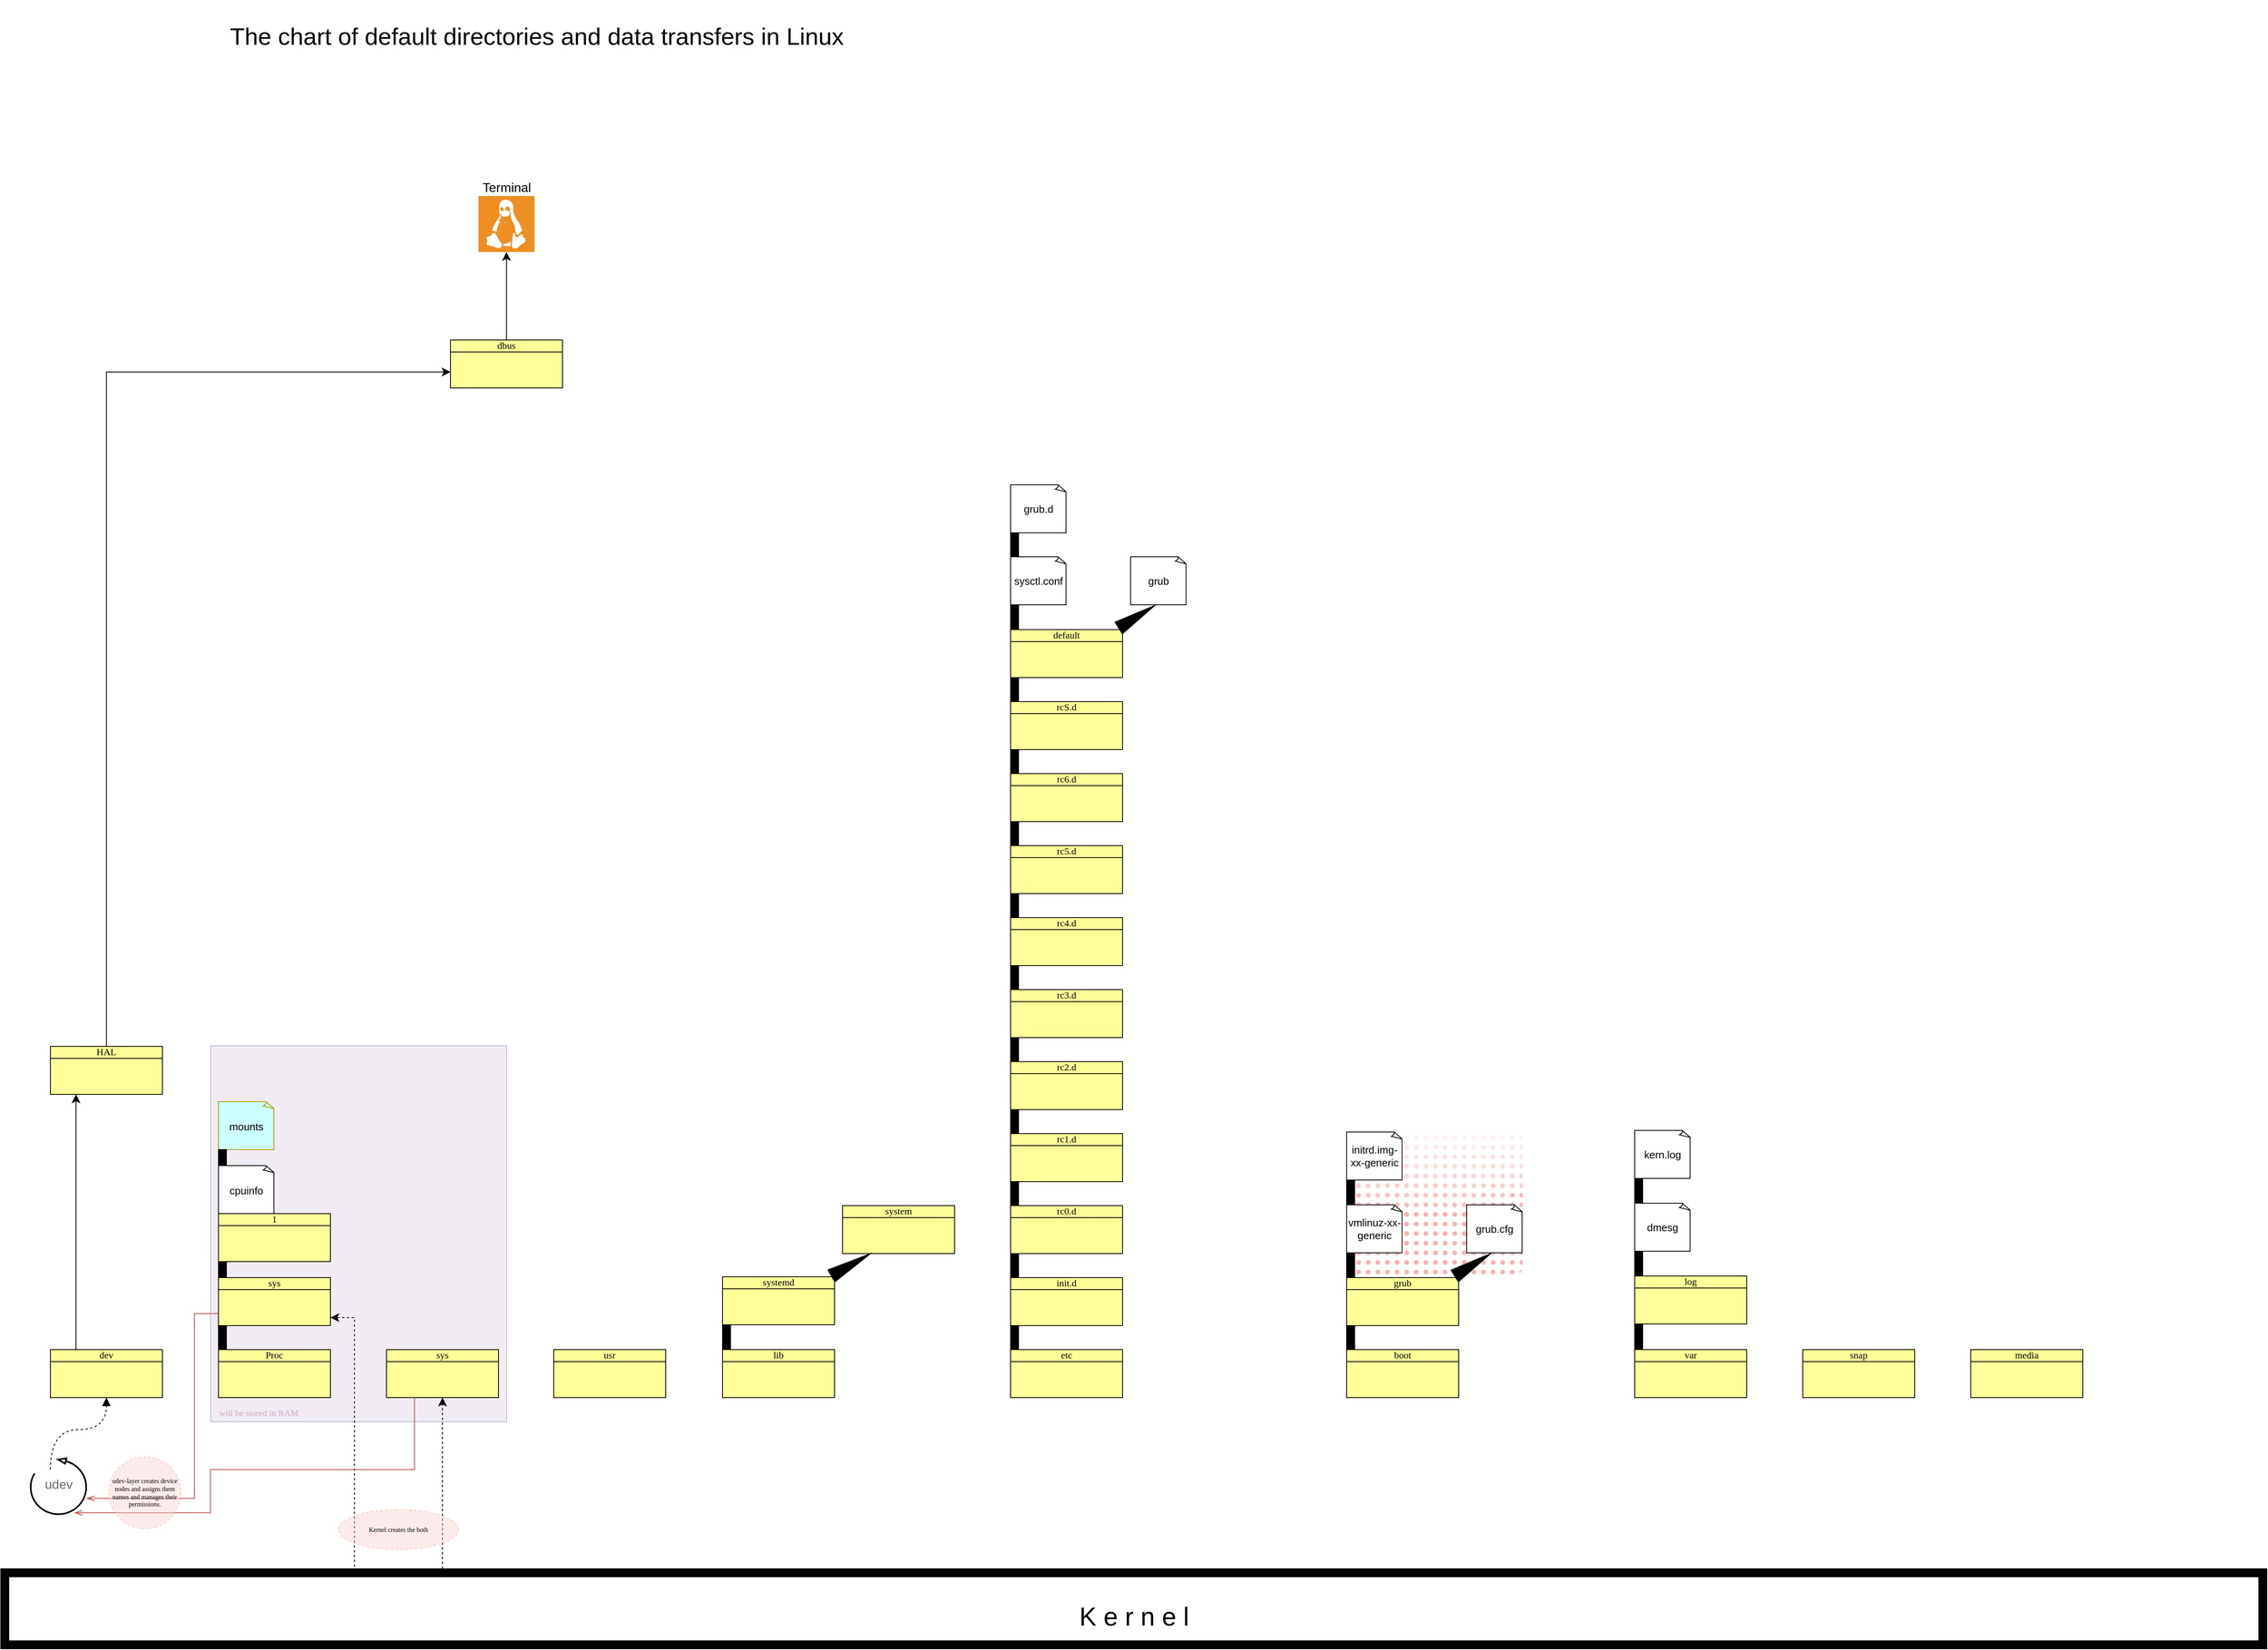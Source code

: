 <mxfile version="22.1.11" type="github">
  <diagram id="07fea595-8f29-1299-0266-81d95cde20df" name="Page-1">
    <mxGraphModel dx="3951" dy="2413" grid="1" gridSize="10" guides="1" tooltips="1" connect="1" arrows="1" fold="1" page="1" pageScale="1" pageWidth="1169" pageHeight="827" background="#ffffff" math="0" shadow="0">
      <root>
        <mxCell id="0" />
        <mxCell id="1" parent="0" />
        <mxCell id="UHulExDoLJq-W7tsx6bJ-13" value="" style="rounded=1;whiteSpace=wrap;html=1;fontSize=16;arcSize=8;fillColor=#FAB2AF;strokeColor=none;fillStyle=dots;dashed=1;glass=1;shadow=0;perimeterSpacing=1;" vertex="1" parent="1">
          <mxGeometry x="1640" y="585" width="220" height="185" as="geometry" />
        </mxCell>
        <mxCell id="gFmoWF3cjkSiKpW6BkcZ-7" value="grub.cfg" style="whiteSpace=wrap;html=1;shape=mxgraph.basic.document;fontSize=13;" parent="1" vertex="1">
          <mxGeometry x="1790" y="679" width="70" height="60" as="geometry" />
        </mxCell>
        <mxCell id="HTWnhOGaE7zrA0Xf9so1-1" value="&lt;font style=&quot;font-size: 11px;&quot; color=&quot;#cda2be&quot;&gt;will be stored in RAM&lt;/font&gt;" style="rounded=0;whiteSpace=wrap;html=1;fontSize=12;fillColor=#e1d5e7;strokeColor=#8080c0;glass=0;shadow=0;fillOpacity=45;strokeWidth=0.5;verticalAlign=bottom;labelPosition=center;verticalLabelPosition=middle;align=center;textDirection=ltr;spacing=4;horizontal=1;spacingLeft=-249;fontFamily=Verdana;spacingTop=11;" parent="1" vertex="1">
          <mxGeometry x="220" y="480" width="370" height="470" as="geometry" />
        </mxCell>
        <mxCell id="ZKwDwrUEBNnavj5RqwG0-218" value="Terminal" style="shadow=0;dashed=0;html=1;strokeColor=none;fillColor=#EF8F21;labelPosition=center;verticalLabelPosition=bottom;verticalAlign=top;align=center;outlineConnect=0;shape=mxgraph.veeam.linux;fontSize=16;spacing=-95;" parent="1" vertex="1">
          <mxGeometry x="555" y="-582" width="70" height="70" as="geometry" />
        </mxCell>
        <mxCell id="ZKwDwrUEBNnavj5RqwG0-242" style="edgeStyle=none;curved=1;rounded=0;orthogonalLoop=1;jettySize=auto;html=1;fontSize=12;startSize=8;endSize=8;" parent="1" source="ZKwDwrUEBNnavj5RqwG0-221" target="ZKwDwrUEBNnavj5RqwG0-218" edge="1">
          <mxGeometry relative="1" as="geometry" />
        </mxCell>
        <mxCell id="ZKwDwrUEBNnavj5RqwG0-221" value="&lt;font style=&quot;font-size: 12px;&quot;&gt;dbus&lt;/font&gt;" style="outlineConnect=0;fillColor=#ffff99;shape=mxgraph.archimate.businessObject;overflow=fill;spacing=25;spacingRight=0;spacingTop=9;spacingBottom=9;spacingLeft=5;html=1;whiteSpace=wrap;labelPosition=center;verticalLabelPosition=middle;align=center;verticalAlign=middle;fontSize=12;fontFamily=Verdana;" parent="1" vertex="1">
          <mxGeometry x="520" y="-402" width="140" height="60" as="geometry" />
        </mxCell>
        <mxCell id="ZKwDwrUEBNnavj5RqwG0-244" style="edgeStyle=orthogonalEdgeStyle;rounded=0;orthogonalLoop=1;jettySize=auto;html=1;fontSize=12;startSize=8;endSize=8;exitX=0.5;exitY=0;exitDx=0;exitDy=0;exitPerimeter=0;" parent="1" source="ZKwDwrUEBNnavj5RqwG0-222" target="ZKwDwrUEBNnavj5RqwG0-221" edge="1">
          <mxGeometry relative="1" as="geometry">
            <Array as="points">
              <mxPoint x="90" y="-362" />
            </Array>
            <mxPoint x="90" y="19" as="sourcePoint" />
          </mxGeometry>
        </mxCell>
        <mxCell id="ZKwDwrUEBNnavj5RqwG0-222" value="HAL" style="outlineConnect=0;fillColor=#ffff99;shape=mxgraph.archimate.businessObject;overflow=fill;spacing=24;spacingRight=0;spacingTop=16;spacingBottom=9;spacingLeft=5;html=1;whiteSpace=wrap;labelPosition=center;verticalLabelPosition=middle;align=center;verticalAlign=middle;fontFamily=Verdana;" parent="1" vertex="1">
          <mxGeometry x="20" y="481" width="140" height="60" as="geometry" />
        </mxCell>
        <mxCell id="ZKwDwrUEBNnavj5RqwG0-243" style="edgeStyle=none;curved=1;rounded=0;orthogonalLoop=1;jettySize=auto;html=1;fontSize=12;startSize=8;endSize=8;" parent="1" edge="1">
          <mxGeometry relative="1" as="geometry">
            <mxPoint x="52" y="860" as="sourcePoint" />
            <mxPoint x="52" y="541" as="targetPoint" />
          </mxGeometry>
        </mxCell>
        <mxCell id="ZKwDwrUEBNnavj5RqwG0-223" value="dev" style="outlineConnect=0;fillColor=#ffff99;shape=mxgraph.archimate.businessObject;overflow=fill;spacing=25;spacingRight=0;spacingTop=9;spacingBottom=9;spacingLeft=5;html=1;whiteSpace=wrap;labelPosition=center;verticalLabelPosition=middle;align=center;verticalAlign=middle;fontSize=12;fontFamily=Verdana;" parent="1" vertex="1">
          <mxGeometry x="20" y="860" width="140" height="60" as="geometry" />
        </mxCell>
        <mxCell id="ZKwDwrUEBNnavj5RqwG0-224" value="&lt;font style=&quot;font-size: 32px;&quot;&gt;K e r n e l&lt;/font&gt;" style="verticalLabelPosition=bottom;html=1;verticalAlign=top;align=center;shape=mxgraph.floorplan.room;fillColor=strokeColor;fontSize=20;spacing=-64;" parent="1" vertex="1">
          <mxGeometry x="-42" y="1134" width="2832" height="100" as="geometry" />
        </mxCell>
        <mxCell id="ZKwDwrUEBNnavj5RqwG0-226" value="&lt;div style=&quot;font-size: 12px;&quot;&gt;Proc&lt;/div&gt;" style="outlineConnect=0;fillColor=#ffff99;shape=mxgraph.archimate.businessObject;overflow=fill;spacing=25;spacingRight=0;spacingTop=9;spacingBottom=9;spacingLeft=5;html=1;whiteSpace=wrap;labelPosition=center;verticalLabelPosition=middle;align=center;verticalAlign=middle;fontSize=12;fontFamily=Verdana;" parent="1" vertex="1">
          <mxGeometry x="230" y="860" width="140" height="60" as="geometry" />
        </mxCell>
        <mxCell id="ZKwDwrUEBNnavj5RqwG0-227" value="sys" style="outlineConnect=0;fillColor=#ffff99;shape=mxgraph.archimate.businessObject;overflow=fill;spacing=25;spacingRight=0;spacingTop=9;spacingBottom=9;spacingLeft=5;html=1;whiteSpace=wrap;labelPosition=center;verticalLabelPosition=middle;align=center;verticalAlign=middle;fontSize=12;fontFamily=Verdana;" parent="1" vertex="1">
          <mxGeometry x="230" y="770" width="140" height="60" as="geometry" />
        </mxCell>
        <mxCell id="ZKwDwrUEBNnavj5RqwG0-228" value="" style="verticalLabelPosition=bottom;html=1;verticalAlign=top;align=center;shape=mxgraph.floorplan.wall;fillColor=strokeColor;direction=south;fontSize=16;fontFamily=Verdana;" parent="1" vertex="1">
          <mxGeometry x="230" y="830" width="10" height="30" as="geometry" />
        </mxCell>
        <mxCell id="ZKwDwrUEBNnavj5RqwG0-229" value="sys" style="outlineConnect=0;fillColor=#ffff99;shape=mxgraph.archimate.businessObject;overflow=fill;spacing=25;spacingRight=0;spacingTop=9;spacingBottom=9;spacingLeft=5;html=1;whiteSpace=wrap;labelPosition=center;verticalLabelPosition=middle;align=center;verticalAlign=middle;fontSize=12;fontFamily=Verdana;" parent="1" vertex="1">
          <mxGeometry x="440" y="860" width="140" height="60" as="geometry" />
        </mxCell>
        <mxCell id="ZKwDwrUEBNnavj5RqwG0-230" value="usr" style="outlineConnect=0;fillColor=#ffff99;shape=mxgraph.archimate.businessObject;overflow=fill;spacing=25;spacingRight=0;spacingTop=9;spacingBottom=9;spacingLeft=5;html=1;whiteSpace=wrap;labelPosition=center;verticalLabelPosition=middle;align=center;verticalAlign=middle;fontSize=12;fontFamily=Verdana;" parent="1" vertex="1">
          <mxGeometry x="649" y="860" width="140" height="60" as="geometry" />
        </mxCell>
        <mxCell id="ZKwDwrUEBNnavj5RqwG0-231" value="lib" style="outlineConnect=0;fillColor=#ffff99;shape=mxgraph.archimate.businessObject;overflow=fill;spacing=25;spacingRight=0;spacingTop=9;spacingBottom=9;spacingLeft=5;html=1;whiteSpace=wrap;labelPosition=center;verticalLabelPosition=middle;align=center;verticalAlign=middle;fontSize=12;fontFamily=Verdana;" parent="1" vertex="1">
          <mxGeometry x="860" y="860" width="140" height="60" as="geometry" />
        </mxCell>
        <mxCell id="ZKwDwrUEBNnavj5RqwG0-232" value="etc" style="outlineConnect=0;fillColor=#ffff99;shape=mxgraph.archimate.businessObject;overflow=fill;spacing=25;spacingRight=0;spacingTop=9;spacingBottom=9;spacingLeft=5;html=1;whiteSpace=wrap;labelPosition=center;verticalLabelPosition=middle;align=center;verticalAlign=middle;fontSize=12;fontFamily=Verdana;" parent="1" vertex="1">
          <mxGeometry x="1220" y="860" width="140" height="60" as="geometry" />
        </mxCell>
        <mxCell id="ZKwDwrUEBNnavj5RqwG0-234" style="edgeStyle=orthogonalEdgeStyle;rounded=0;orthogonalLoop=1;jettySize=auto;html=1;entryX=0.5;entryY=1;entryDx=0;entryDy=0;entryPerimeter=0;fontSize=12;startSize=8;endSize=8;dashed=1;" parent="1" source="ZKwDwrUEBNnavj5RqwG0-224" target="ZKwDwrUEBNnavj5RqwG0-229" edge="1">
          <mxGeometry relative="1" as="geometry">
            <Array as="points">
              <mxPoint x="510" y="1050" />
              <mxPoint x="510" y="1050" />
            </Array>
          </mxGeometry>
        </mxCell>
        <mxCell id="ZKwDwrUEBNnavj5RqwG0-236" style="edgeStyle=orthogonalEdgeStyle;rounded=0;orthogonalLoop=1;jettySize=auto;html=1;fontSize=12;startSize=8;endSize=8;exitX=0.165;exitY=0.022;exitDx=0;exitDy=0;exitPerimeter=0;entryX=1;entryY=0.833;entryDx=0;entryDy=0;entryPerimeter=0;dashed=1;" parent="1" source="ZKwDwrUEBNnavj5RqwG0-224" target="ZKwDwrUEBNnavj5RqwG0-227" edge="1">
          <mxGeometry relative="1" as="geometry">
            <mxPoint x="400" y="1070" as="sourcePoint" />
            <mxPoint x="370" y="790" as="targetPoint" />
            <Array as="points">
              <mxPoint x="400" y="1136" />
              <mxPoint x="400" y="820" />
            </Array>
          </mxGeometry>
        </mxCell>
        <mxCell id="ZKwDwrUEBNnavj5RqwG0-245" value="&lt;font style=&quot;font-size: 8px;&quot;&gt;Kernel creates the both&lt;font style=&quot;font-size: 8px;&quot;&gt;&lt;br style=&quot;font-size: 8px;&quot;&gt;&lt;/font&gt;&lt;/font&gt;" style="ellipse;whiteSpace=wrap;html=1;fontSize=8;fillColor=#f8cecc;strokeColor=#ff8040;opacity=40;fillStyle=auto;gradientColor=none;dashed=1;strokeWidth=1;fontStyle=0;fontFamily=Verdana;labelBorderColor=none;labelBackgroundColor=none;" parent="1" vertex="1">
          <mxGeometry x="380" y="1060" width="150" height="50" as="geometry" />
        </mxCell>
        <mxCell id="ZKwDwrUEBNnavj5RqwG0-246" value="&lt;font style=&quot;font-size: 30px;&quot;&gt;The chart of default directories and data transfers in Linux &lt;/font&gt;" style="text;strokeColor=none;fillColor=none;html=1;align=center;verticalAlign=middle;whiteSpace=wrap;rounded=0;fontSize=16;" parent="1" vertex="1">
          <mxGeometry x="133" y="-827" width="990" height="90" as="geometry" />
        </mxCell>
        <mxCell id="HTWnhOGaE7zrA0Xf9so1-11" value="" style="verticalLabelPosition=bottom;html=1;verticalAlign=top;align=center;shape=mxgraph.floorplan.wall;fillColor=strokeColor;direction=south;fontSize=16;fontFamily=Verdana;" parent="1" vertex="1">
          <mxGeometry x="230" y="750" width="10" height="19" as="geometry" />
        </mxCell>
        <mxCell id="HTWnhOGaE7zrA0Xf9so1-12" value="&lt;font style=&quot;font-size: 13px;&quot;&gt;cpuinfo&lt;/font&gt;" style="whiteSpace=wrap;html=1;shape=mxgraph.basic.document;fontSize=16;" parent="1" vertex="1">
          <mxGeometry x="230" y="630" width="70" height="60" as="geometry" />
        </mxCell>
        <mxCell id="HTWnhOGaE7zrA0Xf9so1-14" value="" style="endArrow=block;html=1;endFill=1;startArrow=none;startFill=0;edgeStyle=elbowEdgeStyle;elbow=vertical;dashed=1;rounded=0;fontSize=12;startSize=8;endSize=8;curved=1;entryX=0.5;entryY=1;entryDx=0;entryDy=0;entryPerimeter=0;" parent="1" target="ZKwDwrUEBNnavj5RqwG0-223" edge="1">
          <mxGeometry width="100" height="75" relative="1" as="geometry">
            <mxPoint x="20" y="1010" as="sourcePoint" />
            <mxPoint x="90" y="950" as="targetPoint" />
            <Array as="points">
              <mxPoint x="30" y="960" />
            </Array>
          </mxGeometry>
        </mxCell>
        <mxCell id="HTWnhOGaE7zrA0Xf9so1-17" value="udev" style="verticalLabelPosition=bottom;html=1;verticalAlign=top;strokeWidth=2;shape=mxgraph.lean_mapping.physical_pull;pointerEvents=1;fontSize=16;rotation=0;textDirection=ltr;direction=south;flipH=1;flipV=1;spacingTop=-54;fontColor=#696969;" parent="1" vertex="1">
          <mxGeometry x="-5" y="996" width="70" height="70" as="geometry" />
        </mxCell>
        <mxCell id="HTWnhOGaE7zrA0Xf9so1-19" value="" style="edgeStyle=orthogonalEdgeStyle;html=1;endArrow=openThin;elbow=vertical;startArrow=none;endFill=0;strokeColor=#b85450;rounded=0;fontSize=12;startSize=8;endSize=8;exitX=0.25;exitY=1;exitDx=0;exitDy=0;exitPerimeter=0;fillColor=#f8cecc;entryX=0.029;entryY=0.786;entryDx=0;entryDy=0;entryPerimeter=0;" parent="1" source="ZKwDwrUEBNnavj5RqwG0-229" target="HTWnhOGaE7zrA0Xf9so1-17" edge="1">
          <mxGeometry width="100" relative="1" as="geometry">
            <mxPoint x="160" y="991.667" as="sourcePoint" />
            <mxPoint x="60" y="1064" as="targetPoint" />
            <Array as="points">
              <mxPoint x="475" y="1010" />
              <mxPoint x="220" y="1010" />
              <mxPoint x="220" y="1064" />
            </Array>
          </mxGeometry>
        </mxCell>
        <mxCell id="HTWnhOGaE7zrA0Xf9so1-20" value="" style="edgeStyle=orthogonalEdgeStyle;html=1;endArrow=openThin;elbow=vertical;startArrow=none;endFill=0;strokeColor=#b85450;rounded=0;fontSize=12;startSize=8;endSize=8;exitX=0;exitY=0.75;exitDx=0;exitDy=0;exitPerimeter=0;fillColor=#f8cecc;entryX=0.286;entryY=1;entryDx=0;entryDy=0;entryPerimeter=0;gradientColor=#ea6b66;" parent="1" source="ZKwDwrUEBNnavj5RqwG0-227" target="HTWnhOGaE7zrA0Xf9so1-17" edge="1">
          <mxGeometry width="100" relative="1" as="geometry">
            <mxPoint x="190" y="830" as="sourcePoint" />
            <mxPoint x="110" y="1020" as="targetPoint" />
            <Array as="points">
              <mxPoint x="200" y="815" />
              <mxPoint x="200" y="1046" />
            </Array>
          </mxGeometry>
        </mxCell>
        <mxCell id="HTWnhOGaE7zrA0Xf9so1-21" value="&lt;font style=&quot;font-size: 13px;&quot;&gt;mounts&lt;/font&gt;" style="whiteSpace=wrap;html=1;shape=mxgraph.basic.document;fontSize=16;fillColor=#CCFFFF;strokeColor=#B09500;fontColor=#000000;" parent="1" vertex="1">
          <mxGeometry x="230" y="550" width="70" height="60" as="geometry" />
        </mxCell>
        <mxCell id="HTWnhOGaE7zrA0Xf9so1-22" value="" style="verticalLabelPosition=bottom;html=1;verticalAlign=top;align=center;shape=mxgraph.floorplan.wall;fillColor=strokeColor;direction=south;fontSize=16;fontFamily=Verdana;" parent="1" vertex="1">
          <mxGeometry x="230" y="610" width="10" height="19" as="geometry" />
        </mxCell>
        <mxCell id="HTWnhOGaE7zrA0Xf9so1-23" value="" style="verticalLabelPosition=bottom;html=1;verticalAlign=top;align=center;shape=mxgraph.floorplan.wall;fillColor=strokeColor;direction=south;fontSize=16;fontFamily=Verdana;" parent="1" vertex="1">
          <mxGeometry x="1220" y="830" width="10" height="30" as="geometry" />
        </mxCell>
        <mxCell id="HTWnhOGaE7zrA0Xf9so1-24" value="sysctl.conf" style="whiteSpace=wrap;html=1;shape=mxgraph.basic.document;fontSize=13;" parent="1" vertex="1">
          <mxGeometry x="1220" y="-131" width="70" height="60" as="geometry" />
        </mxCell>
        <mxCell id="HTWnhOGaE7zrA0Xf9so1-25" value="udev-layer creates device nodes and assigns them names and manages their permissions." style="ellipse;whiteSpace=wrap;html=1;fontSize=8;fillColor=#f8cecc;strokeColor=#ff8040;opacity=40;fillStyle=auto;gradientColor=none;dashed=1;strokeWidth=1;fontStyle=0;fontFamily=Verdana;labelBorderColor=none;labelBackgroundColor=none;" parent="1" vertex="1">
          <mxGeometry x="93" y="994" width="90" height="90" as="geometry" />
        </mxCell>
        <mxCell id="-j2Ckfl4-id5HFxG22mZ-1" value="var" style="outlineConnect=0;fillColor=#ffff99;shape=mxgraph.archimate.businessObject;overflow=fill;spacing=25;spacingRight=0;spacingTop=9;spacingBottom=9;spacingLeft=5;html=1;whiteSpace=wrap;labelPosition=center;verticalLabelPosition=middle;align=center;verticalAlign=middle;fontSize=12;fontFamily=Verdana;" parent="1" vertex="1">
          <mxGeometry x="2000" y="860" width="140" height="60" as="geometry" />
        </mxCell>
        <mxCell id="4TEvs44_imnydxZ_aiSz-2" value="&lt;div&gt;systemd&lt;/div&gt;" style="outlineConnect=0;fillColor=#ffff99;shape=mxgraph.archimate.businessObject;overflow=fill;spacing=25;spacingRight=0;spacingTop=9;spacingBottom=9;spacingLeft=5;html=1;whiteSpace=wrap;labelPosition=center;verticalLabelPosition=middle;align=center;verticalAlign=middle;fontSize=12;fontFamily=Verdana;" parent="1" vertex="1">
          <mxGeometry x="860" y="769" width="140" height="60" as="geometry" />
        </mxCell>
        <mxCell id="4TEvs44_imnydxZ_aiSz-3" value="" style="verticalLabelPosition=bottom;html=1;verticalAlign=top;align=center;shape=mxgraph.floorplan.wall;fillColor=strokeColor;direction=south;fontSize=16;fontFamily=Verdana;" parent="1" vertex="1">
          <mxGeometry x="860" y="829" width="10" height="30" as="geometry" />
        </mxCell>
        <mxCell id="4TEvs44_imnydxZ_aiSz-4" value="1" style="outlineConnect=0;fillColor=#ffff99;shape=mxgraph.archimate.businessObject;overflow=fill;spacing=25;spacingRight=0;spacingTop=9;spacingBottom=9;spacingLeft=5;html=1;whiteSpace=wrap;labelPosition=center;verticalLabelPosition=middle;align=center;verticalAlign=middle;fontSize=12;fontFamily=Verdana;" parent="1" vertex="1">
          <mxGeometry x="230" y="690" width="140" height="60" as="geometry" />
        </mxCell>
        <mxCell id="4TEvs44_imnydxZ_aiSz-5" value="&lt;div&gt;system&lt;/div&gt;" style="outlineConnect=0;fillColor=#ffff99;shape=mxgraph.archimate.businessObject;overflow=fill;spacing=25;spacingRight=0;spacingTop=9;spacingBottom=9;spacingLeft=5;html=1;whiteSpace=wrap;labelPosition=center;verticalLabelPosition=middle;align=center;verticalAlign=middle;fontSize=12;fontFamily=Verdana;" parent="1" vertex="1">
          <mxGeometry x="1010" y="680" width="140" height="60" as="geometry" />
        </mxCell>
        <mxCell id="4TEvs44_imnydxZ_aiSz-8" value="snap" style="outlineConnect=0;fillColor=#ffff99;shape=mxgraph.archimate.businessObject;overflow=fill;spacing=25;spacingRight=0;spacingTop=9;spacingBottom=9;spacingLeft=5;html=1;whiteSpace=wrap;labelPosition=center;verticalLabelPosition=middle;align=center;verticalAlign=middle;fontSize=12;fontFamily=Verdana;" parent="1" vertex="1">
          <mxGeometry x="2210" y="860" width="140" height="60" as="geometry" />
        </mxCell>
        <mxCell id="4TEvs44_imnydxZ_aiSz-9" value="vmlinuz-xx-generic" style="whiteSpace=wrap;html=1;shape=mxgraph.basic.document;fontSize=13;" parent="1" vertex="1">
          <mxGeometry x="1640" y="679" width="70" height="60" as="geometry" />
        </mxCell>
        <mxCell id="4TEvs44_imnydxZ_aiSz-11" value="initrd.img-xx-generic" style="whiteSpace=wrap;html=1;shape=mxgraph.basic.document;fontSize=13;" parent="1" vertex="1">
          <mxGeometry x="1640" y="588" width="70" height="60" as="geometry" />
        </mxCell>
        <mxCell id="4TEvs44_imnydxZ_aiSz-12" value="" style="verticalLabelPosition=bottom;html=1;verticalAlign=top;align=center;shape=mxgraph.floorplan.wall;fillColor=strokeColor;direction=south;fontSize=16;fontFamily=Verdana;" parent="1" vertex="1">
          <mxGeometry x="1640" y="649" width="10" height="30" as="geometry" />
        </mxCell>
        <mxCell id="4TEvs44_imnydxZ_aiSz-13" value="media" style="outlineConnect=0;fillColor=#ffff99;shape=mxgraph.archimate.businessObject;overflow=fill;spacing=25;spacingRight=0;spacingTop=9;spacingBottom=9;spacingLeft=5;html=1;whiteSpace=wrap;labelPosition=center;verticalLabelPosition=middle;align=center;verticalAlign=middle;fontSize=12;fontFamily=Verdana;" parent="1" vertex="1">
          <mxGeometry x="2420" y="860" width="140" height="60" as="geometry" />
        </mxCell>
        <mxCell id="4TEvs44_imnydxZ_aiSz-14" value="" style="verticalLabelPosition=bottom;html=1;verticalAlign=top;align=center;shape=mxgraph.floorplan.wall;fillColor=strokeColor;direction=south;fontSize=16;fontFamily=Verdana;" parent="1" vertex="1">
          <mxGeometry x="2000" y="829" width="10" height="30" as="geometry" />
        </mxCell>
        <mxCell id="4TEvs44_imnydxZ_aiSz-15" value="log" style="outlineConnect=0;fillColor=#ffff99;shape=mxgraph.archimate.businessObject;overflow=fill;spacing=25;spacingRight=0;spacingTop=9;spacingBottom=9;spacingLeft=5;html=1;whiteSpace=wrap;labelPosition=center;verticalLabelPosition=middle;align=center;verticalAlign=middle;fontSize=12;fontFamily=Verdana;" parent="1" vertex="1">
          <mxGeometry x="2000" y="768" width="140" height="60" as="geometry" />
        </mxCell>
        <mxCell id="4TEvs44_imnydxZ_aiSz-16" value="dmesg" style="whiteSpace=wrap;html=1;shape=mxgraph.basic.document;fontSize=13;" parent="1" vertex="1">
          <mxGeometry x="2000" y="677" width="70" height="60" as="geometry" />
        </mxCell>
        <mxCell id="4TEvs44_imnydxZ_aiSz-17" value="kern.log" style="whiteSpace=wrap;html=1;shape=mxgraph.basic.document;fontSize=13;" parent="1" vertex="1">
          <mxGeometry x="2000" y="586" width="70" height="60" as="geometry" />
        </mxCell>
        <mxCell id="4TEvs44_imnydxZ_aiSz-18" value="" style="verticalLabelPosition=bottom;html=1;verticalAlign=top;align=center;shape=mxgraph.floorplan.wall;fillColor=strokeColor;direction=south;fontSize=16;fontFamily=Verdana;" parent="1" vertex="1">
          <mxGeometry x="2000" y="647" width="10" height="30" as="geometry" />
        </mxCell>
        <mxCell id="4TEvs44_imnydxZ_aiSz-19" value="" style="verticalLabelPosition=bottom;html=1;verticalAlign=top;align=center;shape=mxgraph.floorplan.wall;fillColor=strokeColor;direction=south;fontSize=16;fontFamily=Verdana;" parent="1" vertex="1">
          <mxGeometry x="2000" y="738" width="10" height="30" as="geometry" />
        </mxCell>
        <mxCell id="4TEvs44_imnydxZ_aiSz-22" value="" style="shape=mxgraph.arrows2.wedgeArrow;html=1;bendable=0;startWidth=8.704;fillColor=strokeColor;defaultFillColor=invert;defaultGradientColor=invert;rounded=0;fontSize=12;startSize=8;endSize=8;curved=1;exitX=1;exitY=0;exitDx=-2.9;exitDy=2.9;exitPerimeter=0;entryX=0.25;entryY=1;entryDx=0;entryDy=0;entryPerimeter=0;" parent="1" target="4TEvs44_imnydxZ_aiSz-5" edge="1">
          <mxGeometry width="100" height="100" relative="1" as="geometry">
            <mxPoint x="996.0" y="767.95" as="sourcePoint" />
            <mxPoint x="996" y="740" as="targetPoint" />
          </mxGeometry>
        </mxCell>
        <mxCell id="etzz7ZQ8cBHT2efS20bH-1" value="" style="verticalLabelPosition=bottom;html=1;verticalAlign=top;align=center;shape=mxgraph.floorplan.wall;fillColor=strokeColor;direction=south;fontSize=16;fontFamily=Verdana;" parent="1" vertex="1">
          <mxGeometry x="1220" y="-161" width="10" height="30" as="geometry" />
        </mxCell>
        <mxCell id="etzz7ZQ8cBHT2efS20bH-2" value="init.d" style="outlineConnect=0;fillColor=#ffff99;shape=mxgraph.archimate.businessObject;overflow=fill;spacing=25;spacingRight=0;spacingTop=9;spacingBottom=9;spacingLeft=5;html=1;whiteSpace=wrap;labelPosition=center;verticalLabelPosition=middle;align=center;verticalAlign=middle;fontSize=12;fontFamily=Verdana;" parent="1" vertex="1">
          <mxGeometry x="1220" y="770" width="140" height="60" as="geometry" />
        </mxCell>
        <mxCell id="etzz7ZQ8cBHT2efS20bH-3" value="" style="verticalLabelPosition=bottom;html=1;verticalAlign=top;align=center;shape=mxgraph.floorplan.wall;fillColor=strokeColor;direction=south;fontSize=16;fontFamily=Verdana;" parent="1" vertex="1">
          <mxGeometry x="1220" y="740" width="10" height="30" as="geometry" />
        </mxCell>
        <mxCell id="etzz7ZQ8cBHT2efS20bH-4" value="rc0.d" style="outlineConnect=0;fillColor=#ffff99;shape=mxgraph.archimate.businessObject;overflow=fill;spacing=25;spacingRight=0;spacingTop=9;spacingBottom=9;spacingLeft=5;html=1;whiteSpace=wrap;labelPosition=center;verticalLabelPosition=middle;align=center;verticalAlign=middle;fontSize=12;fontFamily=Verdana;" parent="1" vertex="1">
          <mxGeometry x="1220" y="680" width="140" height="60" as="geometry" />
        </mxCell>
        <mxCell id="etzz7ZQ8cBHT2efS20bH-5" value="" style="verticalLabelPosition=bottom;html=1;verticalAlign=top;align=center;shape=mxgraph.floorplan.wall;fillColor=strokeColor;direction=south;fontSize=16;fontFamily=Verdana;" parent="1" vertex="1">
          <mxGeometry x="1220" y="650" width="10" height="30" as="geometry" />
        </mxCell>
        <mxCell id="etzz7ZQ8cBHT2efS20bH-6" value="rc1.d" style="outlineConnect=0;fillColor=#ffff99;shape=mxgraph.archimate.businessObject;overflow=fill;spacing=25;spacingRight=0;spacingTop=9;spacingBottom=9;spacingLeft=5;html=1;whiteSpace=wrap;labelPosition=center;verticalLabelPosition=middle;align=center;verticalAlign=middle;fontSize=12;fontFamily=Verdana;" parent="1" vertex="1">
          <mxGeometry x="1220" y="590" width="140" height="60" as="geometry" />
        </mxCell>
        <mxCell id="etzz7ZQ8cBHT2efS20bH-7" value="" style="verticalLabelPosition=bottom;html=1;verticalAlign=top;align=center;shape=mxgraph.floorplan.wall;fillColor=strokeColor;direction=south;fontSize=16;fontFamily=Verdana;" parent="1" vertex="1">
          <mxGeometry x="1220" y="560" width="10" height="30" as="geometry" />
        </mxCell>
        <mxCell id="etzz7ZQ8cBHT2efS20bH-8" value="rc2.d" style="outlineConnect=0;fillColor=#ffff99;shape=mxgraph.archimate.businessObject;overflow=fill;spacing=25;spacingRight=0;spacingTop=9;spacingBottom=9;spacingLeft=5;html=1;whiteSpace=wrap;labelPosition=center;verticalLabelPosition=middle;align=center;verticalAlign=middle;fontSize=12;fontFamily=Verdana;" parent="1" vertex="1">
          <mxGeometry x="1220" y="500" width="140" height="60" as="geometry" />
        </mxCell>
        <mxCell id="etzz7ZQ8cBHT2efS20bH-9" value="" style="verticalLabelPosition=bottom;html=1;verticalAlign=top;align=center;shape=mxgraph.floorplan.wall;fillColor=strokeColor;direction=south;fontSize=16;fontFamily=Verdana;" parent="1" vertex="1">
          <mxGeometry x="1220" y="470" width="10" height="30" as="geometry" />
        </mxCell>
        <mxCell id="etzz7ZQ8cBHT2efS20bH-10" value="rc3.d" style="outlineConnect=0;fillColor=#ffff99;shape=mxgraph.archimate.businessObject;overflow=fill;spacing=25;spacingRight=0;spacingTop=9;spacingBottom=9;spacingLeft=5;html=1;whiteSpace=wrap;labelPosition=center;verticalLabelPosition=middle;align=center;verticalAlign=middle;fontSize=12;fontFamily=Verdana;" parent="1" vertex="1">
          <mxGeometry x="1220" y="410" width="140" height="60" as="geometry" />
        </mxCell>
        <mxCell id="etzz7ZQ8cBHT2efS20bH-11" value="" style="verticalLabelPosition=bottom;html=1;verticalAlign=top;align=center;shape=mxgraph.floorplan.wall;fillColor=strokeColor;direction=south;fontSize=16;fontFamily=Verdana;" parent="1" vertex="1">
          <mxGeometry x="1220" y="380" width="10" height="30" as="geometry" />
        </mxCell>
        <mxCell id="etzz7ZQ8cBHT2efS20bH-12" value="rc4.d" style="outlineConnect=0;fillColor=#ffff99;shape=mxgraph.archimate.businessObject;overflow=fill;spacing=25;spacingRight=0;spacingTop=9;spacingBottom=9;spacingLeft=5;html=1;whiteSpace=wrap;labelPosition=center;verticalLabelPosition=middle;align=center;verticalAlign=middle;fontSize=12;fontFamily=Verdana;" parent="1" vertex="1">
          <mxGeometry x="1220" y="320" width="140" height="60" as="geometry" />
        </mxCell>
        <mxCell id="etzz7ZQ8cBHT2efS20bH-13" value="" style="verticalLabelPosition=bottom;html=1;verticalAlign=top;align=center;shape=mxgraph.floorplan.wall;fillColor=strokeColor;direction=south;fontSize=16;fontFamily=Verdana;" parent="1" vertex="1">
          <mxGeometry x="1220" y="290" width="10" height="30" as="geometry" />
        </mxCell>
        <mxCell id="etzz7ZQ8cBHT2efS20bH-14" value="rc5.d" style="outlineConnect=0;fillColor=#ffff99;shape=mxgraph.archimate.businessObject;overflow=fill;spacing=25;spacingRight=0;spacingTop=9;spacingBottom=9;spacingLeft=5;html=1;whiteSpace=wrap;labelPosition=center;verticalLabelPosition=middle;align=center;verticalAlign=middle;fontSize=12;fontFamily=Verdana;" parent="1" vertex="1">
          <mxGeometry x="1220" y="230" width="140" height="60" as="geometry" />
        </mxCell>
        <mxCell id="etzz7ZQ8cBHT2efS20bH-15" value="" style="verticalLabelPosition=bottom;html=1;verticalAlign=top;align=center;shape=mxgraph.floorplan.wall;fillColor=strokeColor;direction=south;fontSize=16;fontFamily=Verdana;" parent="1" vertex="1">
          <mxGeometry x="1220" y="200" width="10" height="30" as="geometry" />
        </mxCell>
        <mxCell id="etzz7ZQ8cBHT2efS20bH-16" value="rc6.d" style="outlineConnect=0;fillColor=#ffff99;shape=mxgraph.archimate.businessObject;overflow=fill;spacing=25;spacingRight=0;spacingTop=9;spacingBottom=9;spacingLeft=5;html=1;whiteSpace=wrap;labelPosition=center;verticalLabelPosition=middle;align=center;verticalAlign=middle;fontSize=12;fontFamily=Verdana;" parent="1" vertex="1">
          <mxGeometry x="1220" y="140" width="140" height="60" as="geometry" />
        </mxCell>
        <mxCell id="etzz7ZQ8cBHT2efS20bH-17" value="" style="verticalLabelPosition=bottom;html=1;verticalAlign=top;align=center;shape=mxgraph.floorplan.wall;fillColor=strokeColor;direction=south;fontSize=16;fontFamily=Verdana;" parent="1" vertex="1">
          <mxGeometry x="1220" y="110" width="10" height="30" as="geometry" />
        </mxCell>
        <mxCell id="etzz7ZQ8cBHT2efS20bH-18" value="rcS.d" style="outlineConnect=0;fillColor=#ffff99;shape=mxgraph.archimate.businessObject;overflow=fill;spacing=25;spacingRight=0;spacingTop=9;spacingBottom=9;spacingLeft=5;html=1;whiteSpace=wrap;labelPosition=center;verticalLabelPosition=middle;align=center;verticalAlign=middle;fontSize=12;fontFamily=Verdana;" parent="1" vertex="1">
          <mxGeometry x="1220" y="50" width="140" height="60" as="geometry" />
        </mxCell>
        <mxCell id="etzz7ZQ8cBHT2efS20bH-19" value="" style="verticalLabelPosition=bottom;html=1;verticalAlign=top;align=center;shape=mxgraph.floorplan.wall;fillColor=strokeColor;direction=south;fontSize=16;fontFamily=Verdana;" parent="1" vertex="1">
          <mxGeometry x="1220" y="20" width="10" height="30" as="geometry" />
        </mxCell>
        <mxCell id="gFmoWF3cjkSiKpW6BkcZ-2" value="" style="verticalLabelPosition=bottom;html=1;verticalAlign=top;align=center;shape=mxgraph.floorplan.wall;fillColor=strokeColor;direction=south;fontSize=16;fontFamily=Verdana;" parent="1" vertex="1">
          <mxGeometry x="1640" y="830" width="10" height="30" as="geometry" />
        </mxCell>
        <mxCell id="gFmoWF3cjkSiKpW6BkcZ-3" value="&lt;div&gt;boot&lt;/div&gt;" style="outlineConnect=0;fillColor=#ffff99;shape=mxgraph.archimate.businessObject;overflow=fill;spacing=25;spacingRight=0;spacingTop=9;spacingBottom=9;spacingLeft=5;html=1;whiteSpace=wrap;labelPosition=center;verticalLabelPosition=middle;align=center;verticalAlign=middle;fontSize=12;fontFamily=Verdana;" parent="1" vertex="1">
          <mxGeometry x="1640" y="860" width="140" height="60" as="geometry" />
        </mxCell>
        <mxCell id="gFmoWF3cjkSiKpW6BkcZ-5" value="grub" style="outlineConnect=0;fillColor=#ffff99;shape=mxgraph.archimate.businessObject;overflow=fill;spacing=25;spacingRight=0;spacingTop=9;spacingBottom=9;spacingLeft=5;html=1;whiteSpace=wrap;labelPosition=center;verticalLabelPosition=middle;align=center;verticalAlign=middle;fontSize=12;fontFamily=Verdana;" parent="1" vertex="1">
          <mxGeometry x="1640" y="770" width="140" height="60" as="geometry" />
        </mxCell>
        <mxCell id="gFmoWF3cjkSiKpW6BkcZ-4" value="" style="shape=mxgraph.arrows2.wedgeArrow;html=1;bendable=0;startWidth=8.704;fillColor=strokeColor;defaultFillColor=invert;defaultGradientColor=invert;rounded=0;fontSize=12;startSize=8;endSize=8;curved=1;exitX=0.929;exitY=0.167;exitDx=0;exitDy=0;exitPerimeter=0;entryX=0.224;entryY=0.996;entryDx=0;entryDy=0;entryPerimeter=0;" parent="1" edge="1">
          <mxGeometry width="100" height="100" relative="1" as="geometry">
            <mxPoint x="1775.06" y="768.02" as="sourcePoint" />
            <mxPoint x="1820.36" y="739.76" as="targetPoint" />
          </mxGeometry>
        </mxCell>
        <mxCell id="gFmoWF3cjkSiKpW6BkcZ-8" value="" style="verticalLabelPosition=bottom;html=1;verticalAlign=top;align=center;shape=mxgraph.floorplan.wall;fillColor=strokeColor;direction=south;fontSize=16;fontFamily=Verdana;" parent="1" vertex="1">
          <mxGeometry x="1640" y="740" width="10" height="30" as="geometry" />
        </mxCell>
        <mxCell id="UHulExDoLJq-W7tsx6bJ-2" value="default" style="outlineConnect=0;fillColor=#ffff99;shape=mxgraph.archimate.businessObject;overflow=fill;spacing=25;spacingRight=0;spacingTop=9;spacingBottom=9;spacingLeft=5;html=1;whiteSpace=wrap;labelPosition=center;verticalLabelPosition=middle;align=center;verticalAlign=middle;fontSize=12;fontFamily=Verdana;" vertex="1" parent="1">
          <mxGeometry x="1220" y="-40" width="140" height="60" as="geometry" />
        </mxCell>
        <mxCell id="UHulExDoLJq-W7tsx6bJ-3" value="" style="verticalLabelPosition=bottom;html=1;verticalAlign=top;align=center;shape=mxgraph.floorplan.wall;fillColor=strokeColor;direction=south;fontSize=16;fontFamily=Verdana;" vertex="1" parent="1">
          <mxGeometry x="1220" y="-71" width="10" height="30" as="geometry" />
        </mxCell>
        <mxCell id="UHulExDoLJq-W7tsx6bJ-4" value="grub" style="whiteSpace=wrap;html=1;shape=mxgraph.basic.document;fontSize=13;" vertex="1" parent="1">
          <mxGeometry x="1370" y="-131" width="70" height="60" as="geometry" />
        </mxCell>
        <mxCell id="UHulExDoLJq-W7tsx6bJ-5" value="grub.d" style="whiteSpace=wrap;html=1;shape=mxgraph.basic.document;fontSize=13;" vertex="1" parent="1">
          <mxGeometry x="1220" y="-221" width="70" height="60" as="geometry" />
        </mxCell>
        <mxCell id="UHulExDoLJq-W7tsx6bJ-1" value="" style="shape=mxgraph.arrows2.wedgeArrow;html=1;bendable=0;startWidth=8.704;fillColor=strokeColor;defaultFillColor=invert;defaultGradientColor=invert;rounded=0;fontSize=12;startSize=8;endSize=8;curved=1;exitX=0.929;exitY=0.167;exitDx=0;exitDy=0;exitPerimeter=0;entryX=0.224;entryY=0.996;entryDx=0;entryDy=0;entryPerimeter=0;" edge="1" parent="1">
          <mxGeometry width="100" height="100" relative="1" as="geometry">
            <mxPoint x="1355.06" y="-41.98" as="sourcePoint" />
            <mxPoint x="1400.36" y="-70.24" as="targetPoint" />
          </mxGeometry>
        </mxCell>
      </root>
    </mxGraphModel>
  </diagram>
</mxfile>
